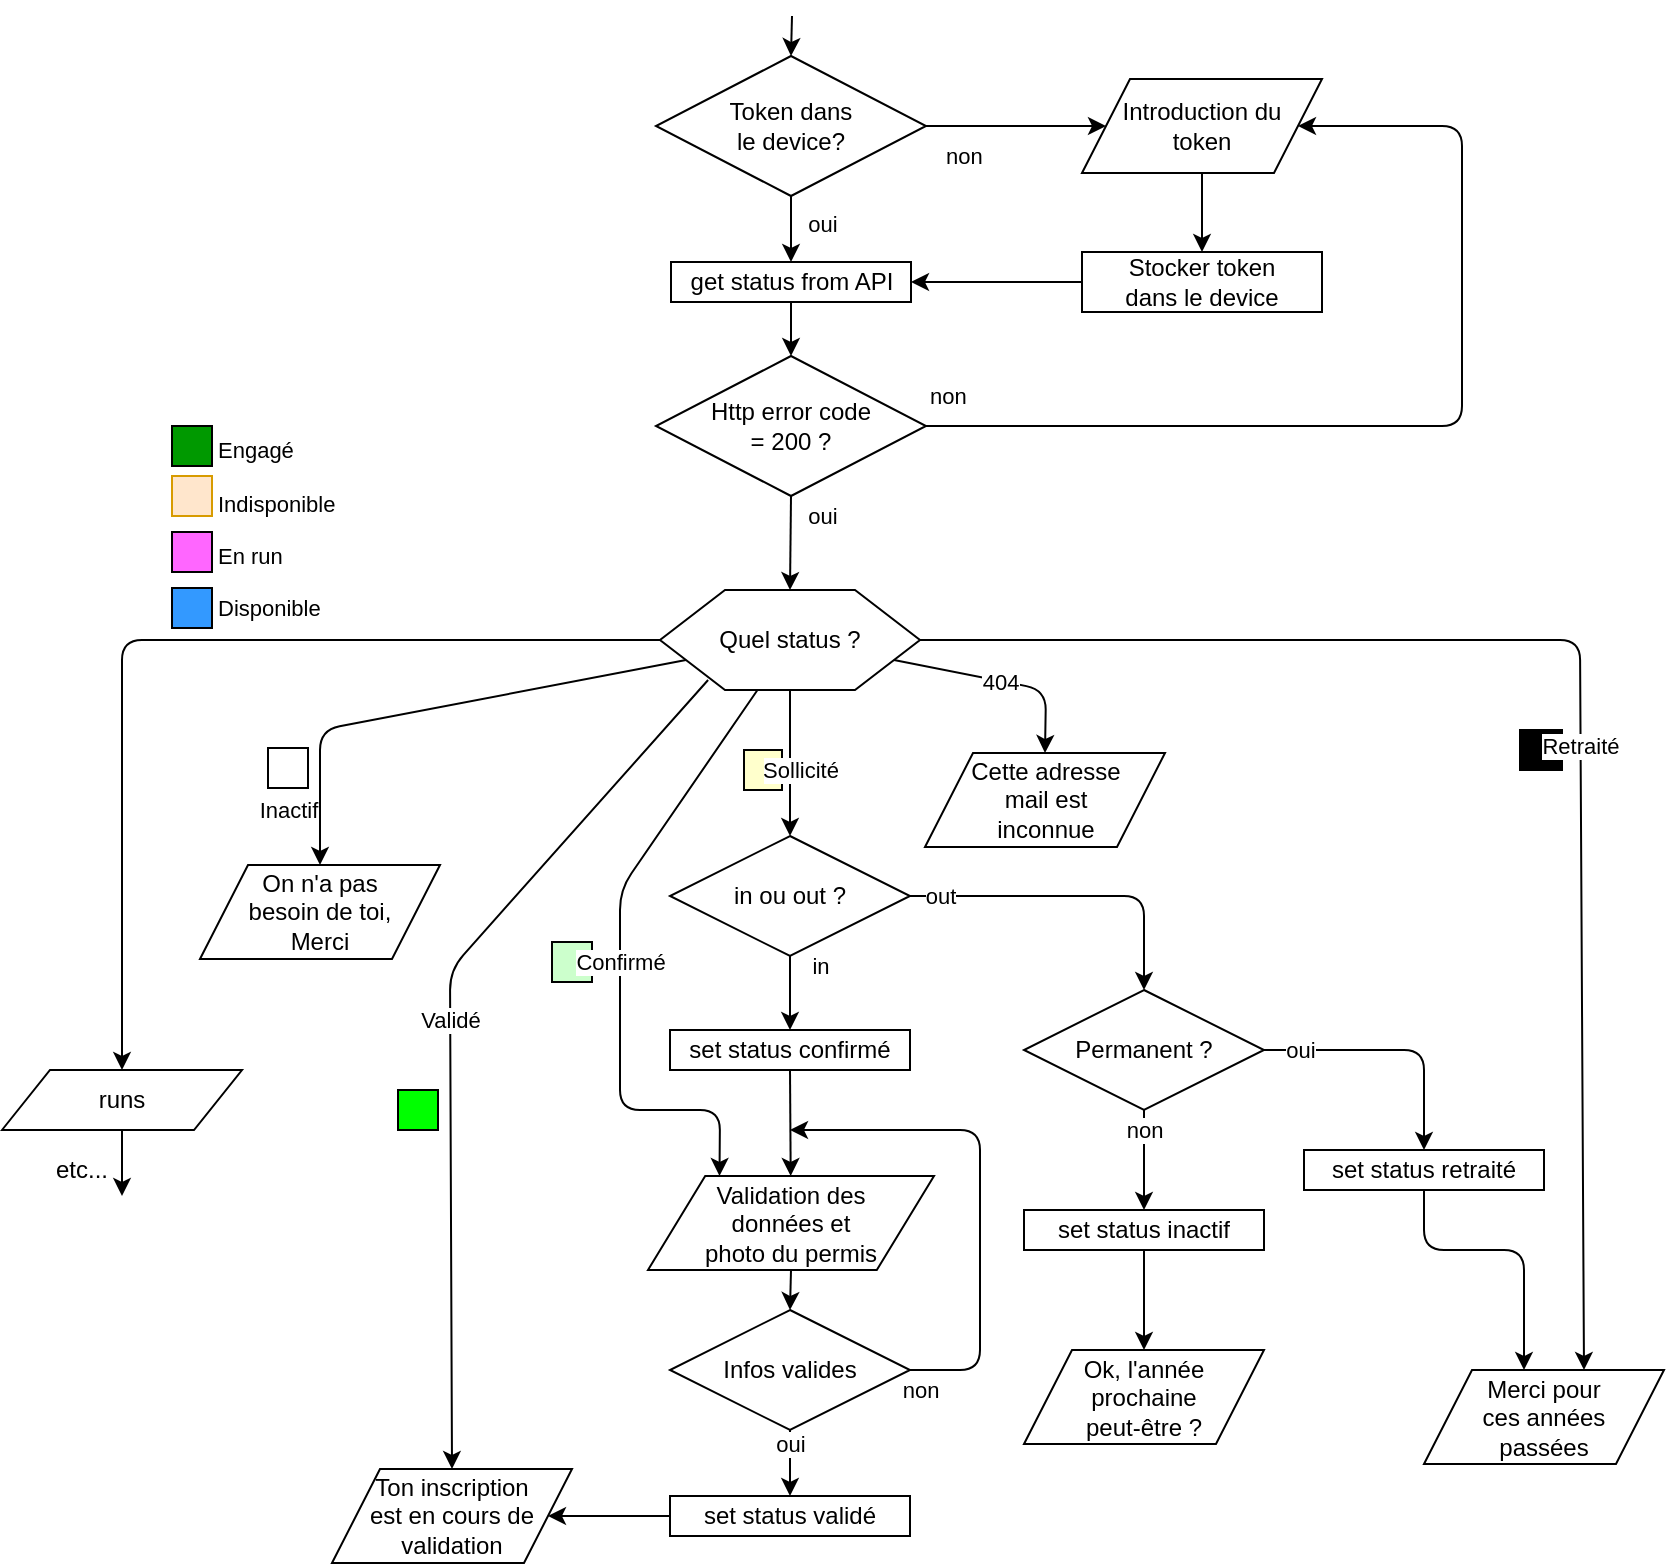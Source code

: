<mxfile version="12.1.7" type="device" pages="1"><diagram id="8hPW7Gku5NUxVV8kd4cN" name="Page-1"><mxGraphModel dx="1426" dy="822" grid="1" gridSize="10" guides="1" tooltips="1" connect="1" arrows="1" fold="1" page="1" pageScale="1" pageWidth="1169" pageHeight="827" math="0" shadow="0"><root><mxCell id="0"/><mxCell id="1" parent="0"/><mxCell id="BoIj_-Gn65-J9jD8OHEU-7" value="" style="group" vertex="1" connectable="0" parent="1"><mxGeometry x="235" y="225" width="20" height="101" as="geometry"/></mxCell><mxCell id="dAUmGzq9mIFFtHt1eT2F-67" value="" style="rounded=0;whiteSpace=wrap;html=1;fillColor=#3399FF;" parent="BoIj_-Gn65-J9jD8OHEU-7" vertex="1"><mxGeometry y="81" width="20" height="20" as="geometry"/></mxCell><mxCell id="dAUmGzq9mIFFtHt1eT2F-68" value="" style="rounded=0;whiteSpace=wrap;html=1;fillColor=#FF66FF;" parent="BoIj_-Gn65-J9jD8OHEU-7" vertex="1"><mxGeometry y="53" width="20" height="20" as="geometry"/></mxCell><mxCell id="dAUmGzq9mIFFtHt1eT2F-69" value="" style="rounded=0;whiteSpace=wrap;html=1;fillColor=#ffe6cc;strokeColor=#d79b00;" parent="BoIj_-Gn65-J9jD8OHEU-7" vertex="1"><mxGeometry y="25" width="20" height="20" as="geometry"/></mxCell><mxCell id="dAUmGzq9mIFFtHt1eT2F-70" value="" style="rounded=0;whiteSpace=wrap;html=1;fillColor=#009900;" parent="BoIj_-Gn65-J9jD8OHEU-7" vertex="1"><mxGeometry width="20" height="20" as="geometry"/></mxCell><mxCell id="dAUmGzq9mIFFtHt1eT2F-65" value="" style="rounded=0;whiteSpace=wrap;html=1;fillColor=#CCFFCC;" parent="1" vertex="1"><mxGeometry x="425" y="483" width="20" height="20" as="geometry"/></mxCell><mxCell id="dAUmGzq9mIFFtHt1eT2F-61" value="" style="rounded=0;whiteSpace=wrap;html=1;fillColor=#00FF00;" parent="1" vertex="1"><mxGeometry x="348" y="557" width="20" height="20" as="geometry"/></mxCell><mxCell id="dAUmGzq9mIFFtHt1eT2F-58" value="" style="rounded=0;whiteSpace=wrap;html=1;fillColor=#000000;" parent="1" vertex="1"><mxGeometry x="909" y="377" width="21" height="20" as="geometry"/></mxCell><mxCell id="dAUmGzq9mIFFtHt1eT2F-57" value="" style="rounded=0;whiteSpace=wrap;html=1;" parent="1" vertex="1"><mxGeometry x="283" y="386" width="20" height="20" as="geometry"/></mxCell><mxCell id="dAUmGzq9mIFFtHt1eT2F-54" value="" style="rounded=0;whiteSpace=wrap;html=1;fillColor=#FFFFCC;" parent="1" vertex="1"><mxGeometry x="521" y="387" width="19" height="20" as="geometry"/></mxCell><mxCell id="dAUmGzq9mIFFtHt1eT2F-7" value="oui" style="edgeStyle=orthogonalEdgeStyle;rounded=0;orthogonalLoop=1;jettySize=auto;html=1;entryX=0.5;entryY=0;entryDx=0;entryDy=0;" parent="1" source="dAUmGzq9mIFFtHt1eT2F-1" target="dAUmGzq9mIFFtHt1eT2F-3" edge="1"><mxGeometry x="-0.398" y="15" relative="1" as="geometry"><mxPoint x="544.5" y="150" as="targetPoint"/><mxPoint as="offset"/></mxGeometry></mxCell><mxCell id="dAUmGzq9mIFFtHt1eT2F-1" value="Token dans &lt;br&gt;le device?" style="rhombus;whiteSpace=wrap;html=1;" parent="1" vertex="1"><mxGeometry x="477" y="40" width="135" height="70" as="geometry"/></mxCell><mxCell id="dAUmGzq9mIFFtHt1eT2F-6" value="" style="edgeStyle=orthogonalEdgeStyle;rounded=0;orthogonalLoop=1;jettySize=auto;html=1;entryX=0.5;entryY=0;entryDx=0;entryDy=0;" parent="1" source="dAUmGzq9mIFFtHt1eT2F-3" target="BoIj_-Gn65-J9jD8OHEU-3" edge="1"><mxGeometry relative="1" as="geometry"/></mxCell><mxCell id="dAUmGzq9mIFFtHt1eT2F-3" value="get status from API" style="rounded=0;whiteSpace=wrap;html=1;" parent="1" vertex="1"><mxGeometry x="484.5" y="143" width="120" height="20" as="geometry"/></mxCell><mxCell id="dAUmGzq9mIFFtHt1eT2F-5" value="Quel status ?" style="shape=hexagon;perimeter=hexagonPerimeter2;whiteSpace=wrap;html=1;" parent="1" vertex="1"><mxGeometry x="479" y="307" width="130" height="50" as="geometry"/></mxCell><mxCell id="dAUmGzq9mIFFtHt1eT2F-11" value="in ou out ?" style="rhombus;whiteSpace=wrap;html=1;" parent="1" vertex="1"><mxGeometry x="484" y="430" width="120" height="60" as="geometry"/></mxCell><mxCell id="dAUmGzq9mIFFtHt1eT2F-12" value="Permanent ?" style="rhombus;whiteSpace=wrap;html=1;" parent="1" vertex="1"><mxGeometry x="661" y="507" width="120" height="60" as="geometry"/></mxCell><mxCell id="dAUmGzq9mIFFtHt1eT2F-14" value="Infos valides" style="rhombus;whiteSpace=wrap;html=1;" parent="1" vertex="1"><mxGeometry x="484" y="667" width="120" height="60" as="geometry"/></mxCell><mxCell id="dAUmGzq9mIFFtHt1eT2F-15" value="404" style="endArrow=classic;html=1;entryX=0.5;entryY=0;entryDx=0;entryDy=0;exitX=1;exitY=0.75;exitDx=0;exitDy=0;" parent="1" source="dAUmGzq9mIFFtHt1eT2F-5" target="IJISyjrMs4IJOgiWipc9-4" edge="1"><mxGeometry width="50" height="50" relative="1" as="geometry"><mxPoint x="289" y="717" as="sourcePoint"/><mxPoint x="679" y="387" as="targetPoint"/><Array as="points"><mxPoint x="672" y="357"/></Array></mxGeometry></mxCell><mxCell id="dAUmGzq9mIFFtHt1eT2F-16" value="Inactif" style="endArrow=classic;html=1;entryX=0.5;entryY=0;entryDx=0;entryDy=0;exitX=0;exitY=0.75;exitDx=0;exitDy=0;" parent="1" source="dAUmGzq9mIFFtHt1eT2F-5" target="IJISyjrMs4IJOgiWipc9-1" edge="1"><mxGeometry x="0.465" y="20" width="50" height="50" relative="1" as="geometry"><mxPoint x="494" y="342" as="sourcePoint"/><mxPoint x="309" y="445" as="targetPoint"/><Array as="points"><mxPoint x="309" y="377"/></Array><mxPoint x="-20" y="20" as="offset"/></mxGeometry></mxCell><mxCell id="dAUmGzq9mIFFtHt1eT2F-17" value="Sollicité" style="endArrow=classic;html=1;entryX=0.5;entryY=0;entryDx=0;entryDy=0;exitX=0.5;exitY=1;exitDx=0;exitDy=0;" parent="1" source="dAUmGzq9mIFFtHt1eT2F-5" target="dAUmGzq9mIFFtHt1eT2F-11" edge="1"><mxGeometry x="0.096" y="5" width="50" height="50" relative="1" as="geometry"><mxPoint x="507" y="352" as="sourcePoint"/><mxPoint x="379" y="457" as="targetPoint"/><mxPoint as="offset"/></mxGeometry></mxCell><mxCell id="dAUmGzq9mIFFtHt1eT2F-18" value="out" style="endArrow=classic;html=1;entryX=0.5;entryY=0;entryDx=0;entryDy=0;exitX=1;exitY=0.5;exitDx=0;exitDy=0;" parent="1" source="dAUmGzq9mIFFtHt1eT2F-11" target="dAUmGzq9mIFFtHt1eT2F-12" edge="1"><mxGeometry x="-0.817" width="50" height="50" relative="1" as="geometry"><mxPoint x="517" y="362" as="sourcePoint"/><mxPoint x="389" y="467" as="targetPoint"/><Array as="points"><mxPoint x="721" y="460"/></Array><mxPoint as="offset"/></mxGeometry></mxCell><mxCell id="dAUmGzq9mIFFtHt1eT2F-19" value="" style="endArrow=classic;html=1;exitX=0.5;exitY=1;exitDx=0;exitDy=0;" parent="1" source="dAUmGzq9mIFFtHt1eT2F-62" target="IJISyjrMs4IJOgiWipc9-7" edge="1"><mxGeometry x="-0.754" y="15" width="50" height="50" relative="1" as="geometry"><mxPoint x="527" y="372" as="sourcePoint"/><mxPoint x="544" y="597" as="targetPoint"/><mxPoint as="offset"/></mxGeometry></mxCell><mxCell id="dAUmGzq9mIFFtHt1eT2F-20" value="non" style="endArrow=classic;html=1;exitX=0.5;exitY=1;exitDx=0;exitDy=0;" parent="1" source="dAUmGzq9mIFFtHt1eT2F-12" edge="1"><mxGeometry x="-0.6" width="50" height="50" relative="1" as="geometry"><mxPoint x="509" y="382" as="sourcePoint"/><mxPoint x="721" y="617" as="targetPoint"/><mxPoint as="offset"/></mxGeometry></mxCell><mxCell id="dAUmGzq9mIFFtHt1eT2F-21" value="Retraité" style="endArrow=classic;html=1;entryX=0.5;entryY=0;entryDx=0;entryDy=0;exitX=1;exitY=0.5;exitDx=0;exitDy=0;fontColor=#000000;labelBackgroundColor=#FFFFFF;" parent="1" source="dAUmGzq9mIFFtHt1eT2F-5" edge="1"><mxGeometry y="-35" width="50" height="50" relative="1" as="geometry"><mxPoint x="547" y="392" as="sourcePoint"/><mxPoint x="941" y="697" as="targetPoint"/><Array as="points"><mxPoint x="939" y="332"/></Array><mxPoint x="35" y="35" as="offset"/></mxGeometry></mxCell><mxCell id="dAUmGzq9mIFFtHt1eT2F-22" value="oui" style="endArrow=classic;html=1;entryX=0.5;entryY=0;entryDx=0;entryDy=0;exitX=1;exitY=0.5;exitDx=0;exitDy=0;" parent="1" source="dAUmGzq9mIFFtHt1eT2F-12" target="dAUmGzq9mIFFtHt1eT2F-35" edge="1"><mxGeometry x="-0.723" width="50" height="50" relative="1" as="geometry"><mxPoint x="529" y="402" as="sourcePoint"/><mxPoint x="401" y="507" as="targetPoint"/><Array as="points"><mxPoint x="861" y="537"/></Array><mxPoint as="offset"/></mxGeometry></mxCell><mxCell id="dAUmGzq9mIFFtHt1eT2F-25" value="" style="endArrow=classic;html=1;entryX=0.5;entryY=0;entryDx=0;entryDy=0;exitX=0.5;exitY=1;exitDx=0;exitDy=0;" parent="1" source="IJISyjrMs4IJOgiWipc9-7" target="dAUmGzq9mIFFtHt1eT2F-14" edge="1"><mxGeometry width="50" height="50" relative="1" as="geometry"><mxPoint x="544" y="637" as="sourcePoint"/><mxPoint x="549" y="520" as="targetPoint"/></mxGeometry></mxCell><mxCell id="dAUmGzq9mIFFtHt1eT2F-27" value="set status validé" style="rounded=0;whiteSpace=wrap;html=1;" parent="1" vertex="1"><mxGeometry x="484" y="760" width="120" height="20" as="geometry"/></mxCell><mxCell id="dAUmGzq9mIFFtHt1eT2F-30" value="Validé" style="endArrow=classic;html=1;entryX=0.5;entryY=0;entryDx=0;entryDy=0;exitX=0.185;exitY=0.9;exitDx=0;exitDy=0;exitPerimeter=0;" parent="1" source="dAUmGzq9mIFFtHt1eT2F-5" target="IJISyjrMs4IJOgiWipc9-2" edge="1"><mxGeometry x="-0.011" width="50" height="50" relative="1" as="geometry"><mxPoint x="519" y="367" as="sourcePoint"/><mxPoint x="369" y="847" as="targetPoint"/><Array as="points"><mxPoint x="374" y="497"/></Array><mxPoint as="offset"/></mxGeometry></mxCell><mxCell id="dAUmGzq9mIFFtHt1eT2F-31" value="non" style="endArrow=classic;html=1;exitX=1;exitY=0.5;exitDx=0;exitDy=0;" parent="1" source="dAUmGzq9mIFFtHt1eT2F-14" edge="1"><mxGeometry x="-0.96" y="-10" width="50" height="50" relative="1" as="geometry"><mxPoint x="289" y="817" as="sourcePoint"/><mxPoint x="544" y="577" as="targetPoint"/><Array as="points"><mxPoint x="639" y="697"/><mxPoint x="639" y="577"/></Array><mxPoint as="offset"/></mxGeometry></mxCell><mxCell id="dAUmGzq9mIFFtHt1eT2F-32" value="oui" style="endArrow=classic;html=1;exitX=0.5;exitY=1;exitDx=0;exitDy=0;entryX=0.5;entryY=0;entryDx=0;entryDy=0;" parent="1" source="dAUmGzq9mIFFtHt1eT2F-14" target="dAUmGzq9mIFFtHt1eT2F-27" edge="1"><mxGeometry x="-0.6" width="50" height="50" relative="1" as="geometry"><mxPoint x="494" y="707" as="sourcePoint"/><mxPoint x="474" y="577" as="targetPoint"/><mxPoint as="offset"/></mxGeometry></mxCell><mxCell id="dAUmGzq9mIFFtHt1eT2F-35" value="set status retraité" style="rounded=0;whiteSpace=wrap;html=1;" parent="1" vertex="1"><mxGeometry x="801" y="587" width="120" height="20" as="geometry"/></mxCell><mxCell id="dAUmGzq9mIFFtHt1eT2F-36" value="" style="endArrow=classic;html=1;entryX=0.25;entryY=0;entryDx=0;entryDy=0;exitX=0.5;exitY=1;exitDx=0;exitDy=0;" parent="1" source="dAUmGzq9mIFFtHt1eT2F-35" edge="1"><mxGeometry width="50" height="50" relative="1" as="geometry"><mxPoint x="261" y="897" as="sourcePoint"/><mxPoint x="911" y="697" as="targetPoint"/><Array as="points"><mxPoint x="861" y="637"/><mxPoint x="911" y="637"/></Array></mxGeometry></mxCell><mxCell id="dAUmGzq9mIFFtHt1eT2F-37" value="" style="endArrow=classic;html=1;entryX=1;entryY=0.5;entryDx=0;entryDy=0;exitX=0;exitY=0.5;exitDx=0;exitDy=0;" parent="1" source="dAUmGzq9mIFFtHt1eT2F-27" target="IJISyjrMs4IJOgiWipc9-2" edge="1"><mxGeometry width="50" height="50" relative="1" as="geometry"><mxPoint x="309" y="947" as="sourcePoint"/><mxPoint x="399" y="847" as="targetPoint"/><Array as="points"/></mxGeometry></mxCell><mxCell id="dAUmGzq9mIFFtHt1eT2F-38" value="Engagé&lt;br&gt;&lt;br&gt;Indisponible&lt;br&gt;&lt;br&gt;En run&lt;br&gt;&lt;br&gt;Disponible" style="endArrow=classic;html=1;exitX=0;exitY=0.5;exitDx=0;exitDy=0;align=left;" parent="1" source="dAUmGzq9mIFFtHt1eT2F-5" target="IJISyjrMs4IJOgiWipc9-11" edge="1"><mxGeometry x="-0.08" y="-55" width="50" height="50" relative="1" as="geometry"><mxPoint x="179" y="897" as="sourcePoint"/><mxPoint x="109" y="467" as="targetPoint"/><Array as="points"><mxPoint x="210" y="332"/></Array><mxPoint as="offset"/></mxGeometry></mxCell><mxCell id="dAUmGzq9mIFFtHt1eT2F-41" value="oui" style="endArrow=classic;html=1;exitX=0.5;exitY=1;exitDx=0;exitDy=0;entryX=0.5;entryY=0;entryDx=0;entryDy=0;" parent="1" source="BoIj_-Gn65-J9jD8OHEU-3" target="dAUmGzq9mIFFtHt1eT2F-5" edge="1"><mxGeometry x="-0.582" y="16" width="50" height="50" relative="1" as="geometry"><mxPoint x="870" y="300" as="sourcePoint"/><mxPoint x="239" y="662" as="targetPoint"/><mxPoint as="offset"/></mxGeometry></mxCell><mxCell id="dAUmGzq9mIFFtHt1eT2F-43" value="" style="endArrow=classic;html=1;exitX=0.5;exitY=1;exitDx=0;exitDy=0;" parent="1" edge="1" source="IJISyjrMs4IJOgiWipc9-11"><mxGeometry width="50" height="50" relative="1" as="geometry"><mxPoint x="209.5" y="627" as="sourcePoint"/><mxPoint x="210" y="610" as="targetPoint"/></mxGeometry></mxCell><mxCell id="dAUmGzq9mIFFtHt1eT2F-44" value="non" style="endArrow=classic;html=1;entryX=0;entryY=0.5;entryDx=0;entryDy=0;exitX=1;exitY=0.5;exitDx=0;exitDy=0;align=left;" parent="1" source="dAUmGzq9mIFFtHt1eT2F-1" edge="1" target="IJISyjrMs4IJOgiWipc9-10"><mxGeometry x="-0.822" y="-15" width="50" height="50" relative="1" as="geometry"><mxPoint x="340" y="290" as="sourcePoint"/><mxPoint x="210" y="690" as="targetPoint"/><Array as="points"/><mxPoint as="offset"/></mxGeometry></mxCell><mxCell id="dAUmGzq9mIFFtHt1eT2F-45" value="" style="endArrow=classic;html=1;entryX=0.5;entryY=0;entryDx=0;entryDy=0;" parent="1" target="dAUmGzq9mIFFtHt1eT2F-1" edge="1"><mxGeometry width="50" height="50" relative="1" as="geometry"><mxPoint x="545" y="20" as="sourcePoint"/><mxPoint x="752" y="230" as="targetPoint"/></mxGeometry></mxCell><mxCell id="dAUmGzq9mIFFtHt1eT2F-46" value="Stocker token&lt;br&gt;dans le device" style="rounded=0;whiteSpace=wrap;html=1;" parent="1" vertex="1"><mxGeometry x="690" y="138" width="120" height="30" as="geometry"/></mxCell><mxCell id="dAUmGzq9mIFFtHt1eT2F-50" value="set status inactif" style="rounded=0;whiteSpace=wrap;html=1;" parent="1" vertex="1"><mxGeometry x="661" y="617" width="120" height="20" as="geometry"/></mxCell><mxCell id="dAUmGzq9mIFFtHt1eT2F-51" value="" style="endArrow=classic;html=1;entryX=0.5;entryY=0;entryDx=0;entryDy=0;exitX=0.5;exitY=1;exitDx=0;exitDy=0;" parent="1" source="dAUmGzq9mIFFtHt1eT2F-50" edge="1"><mxGeometry width="50" height="50" relative="1" as="geometry"><mxPoint x="459" y="897" as="sourcePoint"/><mxPoint x="721" y="687" as="targetPoint"/></mxGeometry></mxCell><mxCell id="dAUmGzq9mIFFtHt1eT2F-52" value="etc..." style="text;html=1;strokeColor=none;fillColor=none;align=center;verticalAlign=middle;whiteSpace=wrap;rounded=0;" parent="1" vertex="1"><mxGeometry x="170" y="587" width="40" height="20" as="geometry"/></mxCell><mxCell id="dAUmGzq9mIFFtHt1eT2F-62" value="set status confirmé" style="rounded=0;whiteSpace=wrap;html=1;" parent="1" vertex="1"><mxGeometry x="484" y="527" width="120" height="20" as="geometry"/></mxCell><mxCell id="dAUmGzq9mIFFtHt1eT2F-63" value="in" style="endArrow=classic;html=1;exitX=0.5;exitY=1;exitDx=0;exitDy=0;" parent="1" source="dAUmGzq9mIFFtHt1eT2F-11" target="dAUmGzq9mIFFtHt1eT2F-62" edge="1"><mxGeometry x="-0.754" y="15" width="50" height="50" relative="1" as="geometry"><mxPoint x="544" y="490" as="sourcePoint"/><mxPoint x="544" y="597" as="targetPoint"/><mxPoint as="offset"/></mxGeometry></mxCell><mxCell id="dAUmGzq9mIFFtHt1eT2F-64" value="Confirmé" style="endArrow=classic;html=1;labelBackgroundColor=#FFFFFF;fontColor=#000000;exitX=0.375;exitY=1;exitDx=0;exitDy=0;entryX=0.25;entryY=0;entryDx=0;entryDy=0;" parent="1" source="dAUmGzq9mIFFtHt1eT2F-5" target="IJISyjrMs4IJOgiWipc9-7" edge="1"><mxGeometry width="50" height="50" relative="1" as="geometry"><mxPoint x="139" y="947" as="sourcePoint"/><mxPoint x="519" y="597" as="targetPoint"/><Array as="points"><mxPoint x="459" y="457"/><mxPoint x="459" y="567"/><mxPoint x="509" y="567"/></Array></mxGeometry></mxCell><mxCell id="IJISyjrMs4IJOgiWipc9-1" value="&lt;span style=&quot;white-space: normal&quot;&gt;On n'a pas&lt;/span&gt;&lt;br style=&quot;white-space: normal&quot;&gt;&lt;span style=&quot;white-space: normal&quot;&gt;besoin de toi,&lt;br&gt;Merci&lt;br&gt;&lt;/span&gt;" style="shape=parallelogram;perimeter=parallelogramPerimeter;whiteSpace=wrap;html=1;" parent="1" vertex="1"><mxGeometry x="249" y="444.5" width="120" height="47" as="geometry"/></mxCell><mxCell id="IJISyjrMs4IJOgiWipc9-2" value="&lt;span style=&quot;white-space: normal&quot;&gt;Ton inscription &lt;br&gt;est en cours de validation&lt;br&gt;&lt;/span&gt;" style="shape=parallelogram;perimeter=parallelogramPerimeter;whiteSpace=wrap;html=1;" parent="1" vertex="1"><mxGeometry x="315" y="746.5" width="120" height="47" as="geometry"/></mxCell><mxCell id="IJISyjrMs4IJOgiWipc9-4" value="&lt;span style=&quot;white-space: normal&quot;&gt;Cette adresse &lt;br&gt;mail est &lt;br&gt;inconnue&lt;br&gt;&lt;/span&gt;" style="shape=parallelogram;perimeter=parallelogramPerimeter;whiteSpace=wrap;html=1;" parent="1" vertex="1"><mxGeometry x="611.5" y="388.5" width="120" height="47" as="geometry"/></mxCell><mxCell id="IJISyjrMs4IJOgiWipc9-5" value="&lt;span style=&quot;white-space: normal&quot;&gt;Merci pour&lt;br&gt;ces années&lt;br&gt;passées&lt;br&gt;&lt;/span&gt;" style="shape=parallelogram;perimeter=parallelogramPerimeter;whiteSpace=wrap;html=1;" parent="1" vertex="1"><mxGeometry x="861" y="697" width="120" height="47" as="geometry"/></mxCell><mxCell id="IJISyjrMs4IJOgiWipc9-6" value="&lt;span style=&quot;white-space: normal&quot;&gt;Ok, l'année &lt;br&gt;prochaine &lt;br&gt;peut-être ?&lt;br&gt;&lt;/span&gt;" style="shape=parallelogram;perimeter=parallelogramPerimeter;whiteSpace=wrap;html=1;" parent="1" vertex="1"><mxGeometry x="661" y="687" width="120" height="47" as="geometry"/></mxCell><mxCell id="IJISyjrMs4IJOgiWipc9-7" value="&lt;span style=&quot;white-space: normal&quot;&gt;Validation des &lt;br&gt;données et&lt;br&gt;photo du permis&lt;br&gt;&lt;/span&gt;" style="shape=parallelogram;perimeter=parallelogramPerimeter;whiteSpace=wrap;html=1;" parent="1" vertex="1"><mxGeometry x="473" y="600" width="143" height="47" as="geometry"/></mxCell><mxCell id="IJISyjrMs4IJOgiWipc9-10" value="&lt;span style=&quot;white-space: normal&quot;&gt;Introduction du&lt;br&gt;token&lt;br&gt;&lt;/span&gt;" style="shape=parallelogram;perimeter=parallelogramPerimeter;whiteSpace=wrap;html=1;" parent="1" vertex="1"><mxGeometry x="690" y="51.5" width="120" height="47" as="geometry"/></mxCell><mxCell id="IJISyjrMs4IJOgiWipc9-11" value="&lt;span style=&quot;white-space: normal&quot;&gt;runs&lt;br&gt;&lt;/span&gt;" style="shape=parallelogram;perimeter=parallelogramPerimeter;whiteSpace=wrap;html=1;" parent="1" vertex="1"><mxGeometry x="150" y="547" width="120" height="30" as="geometry"/></mxCell><mxCell id="BoIj_-Gn65-J9jD8OHEU-3" value="Http error code&lt;br&gt;= 200 ?" style="rhombus;whiteSpace=wrap;html=1;" vertex="1" parent="1"><mxGeometry x="477" y="190" width="135" height="70" as="geometry"/></mxCell><mxCell id="BoIj_-Gn65-J9jD8OHEU-4" value="" style="endArrow=classic;html=1;exitX=0.5;exitY=1;exitDx=0;exitDy=0;align=left;entryX=0.5;entryY=0;entryDx=0;entryDy=0;" edge="1" parent="1" source="IJISyjrMs4IJOgiWipc9-10" target="dAUmGzq9mIFFtHt1eT2F-46"><mxGeometry x="-0.08" y="-55" width="50" height="50" relative="1" as="geometry"><mxPoint x="490" y="275" as="sourcePoint"/><mxPoint x="871" y="121" as="targetPoint"/><Array as="points"><mxPoint x="750" y="120"/></Array><mxPoint as="offset"/></mxGeometry></mxCell><mxCell id="BoIj_-Gn65-J9jD8OHEU-5" value="non" style="endArrow=classic;html=1;exitX=1;exitY=0.5;exitDx=0;exitDy=0;align=left;entryX=1;entryY=0.5;entryDx=0;entryDy=0;" edge="1" parent="1" source="BoIj_-Gn65-J9jD8OHEU-3" target="IJISyjrMs4IJOgiWipc9-10"><mxGeometry x="0.132" y="268" width="50" height="50" relative="1" as="geometry"><mxPoint x="871" y="141" as="sourcePoint"/><mxPoint x="170" y="220" as="targetPoint"/><Array as="points"><mxPoint x="880" y="225"/><mxPoint x="880" y="75"/></Array><mxPoint as="offset"/></mxGeometry></mxCell><mxCell id="BoIj_-Gn65-J9jD8OHEU-8" value="" style="endArrow=classic;html=1;exitX=0;exitY=0.5;exitDx=0;exitDy=0;align=left;entryX=1;entryY=0.5;entryDx=0;entryDy=0;fontStyle=1" edge="1" parent="1" source="dAUmGzq9mIFFtHt1eT2F-46" target="dAUmGzq9mIFFtHt1eT2F-3"><mxGeometry x="-0.08" y="-55" width="50" height="50" relative="1" as="geometry"><mxPoint x="340" y="170" as="sourcePoint"/><mxPoint x="180" y="230" as="targetPoint"/><Array as="points"/><mxPoint as="offset"/></mxGeometry></mxCell></root></mxGraphModel></diagram></mxfile>